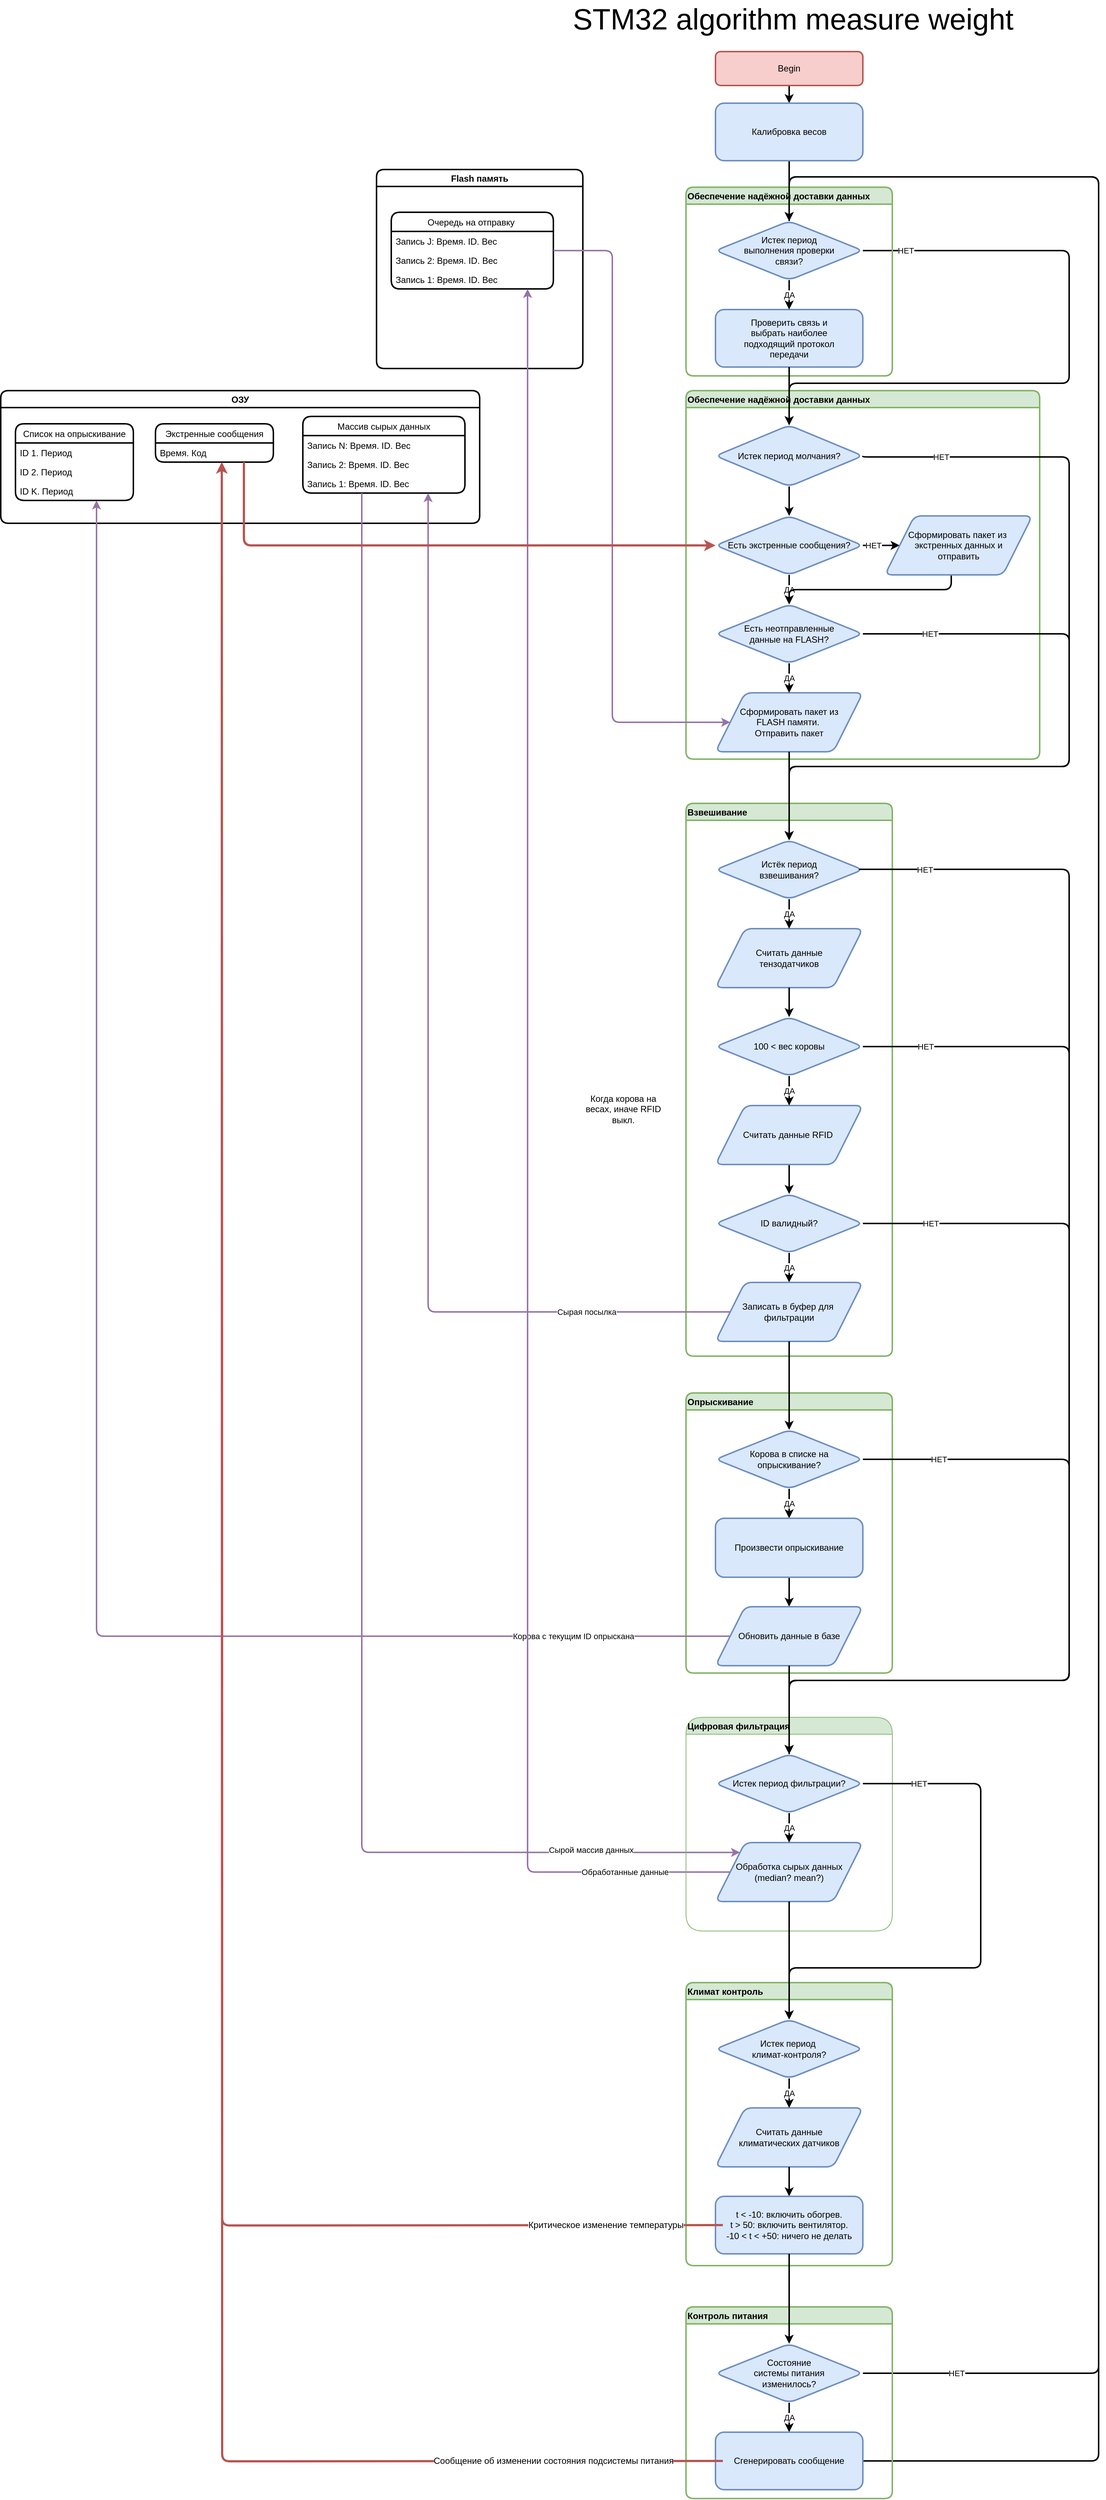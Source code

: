 <mxfile version="15.5.5" type="google"><diagram id="C5RBs43oDa-KdzZeNtuy" name="Page-1"><mxGraphModel dx="-2367" dy="1368" grid="1" gridSize="10" guides="1" tooltips="1" connect="1" arrows="1" fold="1" page="1" pageScale="1" pageWidth="827" pageHeight="1169" math="0" shadow="0"><root><mxCell id="WIyWlLk6GJQsqaUBKTNV-0"/><mxCell id="WIyWlLk6GJQsqaUBKTNV-1" parent="WIyWlLk6GJQsqaUBKTNV-0"/><mxCell id="AtLiAvNU-IKe78OLR2sj-0" value="НЕТ" style="edgeStyle=orthogonalEdgeStyle;orthogonalLoop=1;jettySize=auto;html=1;exitX=1;exitY=0.5;exitDx=0;exitDy=0;strokeWidth=2;entryX=0.5;entryY=0;entryDx=0;entryDy=0;" edge="1" parent="WIyWlLk6GJQsqaUBKTNV-1" source="AtLiAvNU-IKe78OLR2sj-6" target="AtLiAvNU-IKe78OLR2sj-43"><mxGeometry x="-0.872" relative="1" as="geometry"><Array as="points"><mxPoint x="6560" y="360"/><mxPoint x="6560" y="540"/><mxPoint x="6180" y="540"/></Array><mxPoint as="offset"/></mxGeometry></mxCell><mxCell id="AtLiAvNU-IKe78OLR2sj-1" value="STM32 algorithm measure weight" style="text;html=1;align=center;verticalAlign=middle;resizable=0;points=[];autosize=1;fontSize=40;strokeWidth=2;rounded=1;" vertex="1" parent="WIyWlLk6GJQsqaUBKTNV-1"><mxGeometry x="5880" y="20" width="610" height="50" as="geometry"/></mxCell><mxCell id="AtLiAvNU-IKe78OLR2sj-2" style="edgeStyle=orthogonalEdgeStyle;rounded=1;orthogonalLoop=1;jettySize=auto;html=1;strokeWidth=2;" edge="1" parent="WIyWlLk6GJQsqaUBKTNV-1" source="AtLiAvNU-IKe78OLR2sj-3" target="AtLiAvNU-IKe78OLR2sj-74"><mxGeometry relative="1" as="geometry"/></mxCell><mxCell id="AtLiAvNU-IKe78OLR2sj-3" value="Begin" style="whiteSpace=wrap;html=1;strokeWidth=2;fillColor=#f8cecc;strokeColor=#b85450;rounded=1;" vertex="1" parent="WIyWlLk6GJQsqaUBKTNV-1"><mxGeometry x="6080" y="90" width="200" height="46" as="geometry"/></mxCell><mxCell id="AtLiAvNU-IKe78OLR2sj-4" value="Обеспечение надёжной доставки данных" style="swimlane;rounded=1;strokeWidth=2;fillColor=#d5e8d4;strokeColor=#82b366;align=left;" vertex="1" parent="WIyWlLk6GJQsqaUBKTNV-1"><mxGeometry x="6040" y="274" width="280" height="256" as="geometry"/></mxCell><mxCell id="AtLiAvNU-IKe78OLR2sj-5" value="&lt;span&gt;Проверить связь и&lt;/span&gt;&lt;br&gt;&lt;span&gt;выбрать наиболее&lt;/span&gt;&lt;br&gt;&lt;span&gt;подходящий протокол&lt;/span&gt;&lt;br&gt;&lt;span&gt;передачи&lt;/span&gt;" style="whiteSpace=wrap;html=1;strokeWidth=2;fillColor=#dae8fc;strokeColor=#6c8ebf;rounded=1;" vertex="1" parent="AtLiAvNU-IKe78OLR2sj-4"><mxGeometry x="40" y="166" width="200" height="78" as="geometry"/></mxCell><mxCell id="AtLiAvNU-IKe78OLR2sj-6" value="Истек период &lt;br&gt;выполнения проверки &lt;br&gt;связи?" style="rhombus;whiteSpace=wrap;html=1;strokeWidth=2;fillColor=#dae8fc;strokeColor=#6c8ebf;rounded=1;" vertex="1" parent="AtLiAvNU-IKe78OLR2sj-4"><mxGeometry x="40" y="46" width="200" height="80" as="geometry"/></mxCell><mxCell id="AtLiAvNU-IKe78OLR2sj-7" value="ДА" style="edgeStyle=orthogonalEdgeStyle;orthogonalLoop=1;jettySize=auto;html=1;exitX=0.5;exitY=1;exitDx=0;exitDy=0;strokeWidth=2;" edge="1" parent="AtLiAvNU-IKe78OLR2sj-4" source="AtLiAvNU-IKe78OLR2sj-6" target="AtLiAvNU-IKe78OLR2sj-5"><mxGeometry relative="1" as="geometry"/></mxCell><mxCell id="AtLiAvNU-IKe78OLR2sj-8" value="Взвешивание" style="swimlane;rounded=1;strokeWidth=2;fillColor=#d5e8d4;strokeColor=#82b366;align=left;" vertex="1" parent="WIyWlLk6GJQsqaUBKTNV-1"><mxGeometry x="6040" y="1110" width="280" height="750" as="geometry"/></mxCell><mxCell id="AtLiAvNU-IKe78OLR2sj-9" value="Считать данные &lt;br&gt;тензодатчиков" style="shape=parallelogram;perimeter=parallelogramPerimeter;whiteSpace=wrap;html=1;strokeWidth=2;fillColor=#dae8fc;strokeColor=#6c8ebf;rounded=1;" vertex="1" parent="AtLiAvNU-IKe78OLR2sj-8"><mxGeometry x="40" y="170" width="200" height="80" as="geometry"/></mxCell><mxCell id="AtLiAvNU-IKe78OLR2sj-10" value="&lt;div&gt;100 &amp;lt; вес коровы&lt;br&gt;&lt;/div&gt;" style="rhombus;whiteSpace=wrap;html=1;strokeWidth=2;fillColor=#dae8fc;strokeColor=#6c8ebf;rounded=1;" vertex="1" parent="AtLiAvNU-IKe78OLR2sj-8"><mxGeometry x="40" y="290" width="200" height="80" as="geometry"/></mxCell><mxCell id="AtLiAvNU-IKe78OLR2sj-11" style="edgeStyle=orthogonalEdgeStyle;rounded=1;orthogonalLoop=1;jettySize=auto;html=1;exitX=0.5;exitY=1;exitDx=0;exitDy=0;strokeWidth=2;" edge="1" parent="AtLiAvNU-IKe78OLR2sj-8" source="AtLiAvNU-IKe78OLR2sj-12" target="AtLiAvNU-IKe78OLR2sj-17"><mxGeometry relative="1" as="geometry"/></mxCell><mxCell id="AtLiAvNU-IKe78OLR2sj-12" value="Считать данные RFID&amp;nbsp;" style="shape=parallelogram;perimeter=parallelogramPerimeter;whiteSpace=wrap;html=1;strokeWidth=2;fillColor=#dae8fc;strokeColor=#6c8ebf;rounded=1;" vertex="1" parent="AtLiAvNU-IKe78OLR2sj-8"><mxGeometry x="40" y="410" width="200" height="80" as="geometry"/></mxCell><mxCell id="AtLiAvNU-IKe78OLR2sj-13" style="edgeStyle=orthogonalEdgeStyle;orthogonalLoop=1;jettySize=auto;html=1;entryX=0.5;entryY=0;entryDx=0;entryDy=0;strokeWidth=2;" edge="1" parent="AtLiAvNU-IKe78OLR2sj-8" source="AtLiAvNU-IKe78OLR2sj-9" target="AtLiAvNU-IKe78OLR2sj-10"><mxGeometry relative="1" as="geometry"/></mxCell><mxCell id="AtLiAvNU-IKe78OLR2sj-14" value="ДА" style="edgeStyle=orthogonalEdgeStyle;orthogonalLoop=1;jettySize=auto;html=1;entryX=0.5;entryY=0;entryDx=0;entryDy=0;strokeWidth=2;" edge="1" parent="AtLiAvNU-IKe78OLR2sj-8" source="AtLiAvNU-IKe78OLR2sj-10" target="AtLiAvNU-IKe78OLR2sj-12"><mxGeometry relative="1" as="geometry"/></mxCell><mxCell id="AtLiAvNU-IKe78OLR2sj-15" value="ДА" style="edgeStyle=orthogonalEdgeStyle;rounded=1;orthogonalLoop=1;jettySize=auto;html=1;strokeWidth=2;" edge="1" parent="AtLiAvNU-IKe78OLR2sj-8" source="AtLiAvNU-IKe78OLR2sj-16" target="AtLiAvNU-IKe78OLR2sj-9"><mxGeometry relative="1" as="geometry"/></mxCell><mxCell id="AtLiAvNU-IKe78OLR2sj-16" value="Истёк период &lt;br&gt;взвешивания?" style="rhombus;whiteSpace=wrap;html=1;strokeWidth=2;fillColor=#dae8fc;strokeColor=#6c8ebf;rounded=1;" vertex="1" parent="AtLiAvNU-IKe78OLR2sj-8"><mxGeometry x="40" y="50" width="200" height="80" as="geometry"/></mxCell><mxCell id="AtLiAvNU-IKe78OLR2sj-17" value="&lt;div&gt;ID валидный?&lt;/div&gt;" style="rhombus;whiteSpace=wrap;html=1;strokeWidth=2;fillColor=#dae8fc;strokeColor=#6c8ebf;rounded=1;" vertex="1" parent="AtLiAvNU-IKe78OLR2sj-8"><mxGeometry x="40" y="530" width="200" height="79.97" as="geometry"/></mxCell><mxCell id="AtLiAvNU-IKe78OLR2sj-18" value="ДА" style="edgeStyle=orthogonalEdgeStyle;rounded=1;orthogonalLoop=1;jettySize=auto;html=1;strokeWidth=2;" edge="1" parent="AtLiAvNU-IKe78OLR2sj-8" source="AtLiAvNU-IKe78OLR2sj-17" target="AtLiAvNU-IKe78OLR2sj-19"><mxGeometry relative="1" as="geometry"><mxPoint x="140" y="650" as="targetPoint"/></mxGeometry></mxCell><mxCell id="AtLiAvNU-IKe78OLR2sj-19" value="Записать в буфер для&amp;nbsp;&lt;br&gt;фильтрации" style="shape=parallelogram;perimeter=parallelogramPerimeter;whiteSpace=wrap;html=1;strokeWidth=2;fillColor=#dae8fc;strokeColor=#6c8ebf;rounded=1;" vertex="1" parent="AtLiAvNU-IKe78OLR2sj-8"><mxGeometry x="40" y="650" width="200" height="80" as="geometry"/></mxCell><mxCell id="AtLiAvNU-IKe78OLR2sj-20" value="НЕТ" style="edgeStyle=orthogonalEdgeStyle;rounded=1;orthogonalLoop=1;jettySize=auto;html=1;strokeWidth=2;" edge="1" parent="WIyWlLk6GJQsqaUBKTNV-1" source="AtLiAvNU-IKe78OLR2sj-10" target="AtLiAvNU-IKe78OLR2sj-83"><mxGeometry x="-0.895" relative="1" as="geometry"><mxPoint x="6420" y="2300" as="targetPoint"/><Array as="points"><mxPoint x="6560" y="1440"/><mxPoint x="6560" y="2300"/><mxPoint x="6180" y="2300"/></Array><mxPoint as="offset"/></mxGeometry></mxCell><mxCell id="AtLiAvNU-IKe78OLR2sj-21" value="ОЗУ" style="swimlane;rounded=1;strokeWidth=2;" vertex="1" parent="WIyWlLk6GJQsqaUBKTNV-1"><mxGeometry x="5110" y="550" width="650" height="180" as="geometry"/></mxCell><mxCell id="AtLiAvNU-IKe78OLR2sj-22" value="Массив сырых данных" style="swimlane;fontStyle=0;childLayout=stackLayout;horizontal=1;startSize=26;horizontalStack=0;resizeParent=1;resizeParentMax=0;resizeLast=0;collapsible=1;marginBottom=0;rounded=1;strokeWidth=2;" vertex="1" parent="AtLiAvNU-IKe78OLR2sj-21"><mxGeometry x="410" y="35" width="220" height="104" as="geometry"/></mxCell><mxCell id="AtLiAvNU-IKe78OLR2sj-23" value="Запись N: Время. ID. Вес" style="text;strokeColor=none;fillColor=none;align=left;verticalAlign=top;spacingLeft=4;spacingRight=4;overflow=hidden;rotatable=0;points=[[0,0.5],[1,0.5]];portConstraint=eastwest;" vertex="1" parent="AtLiAvNU-IKe78OLR2sj-22"><mxGeometry y="26" width="220" height="26" as="geometry"/></mxCell><mxCell id="AtLiAvNU-IKe78OLR2sj-24" value="Запись 2: Время. ID. Вес" style="text;strokeColor=none;fillColor=none;align=left;verticalAlign=top;spacingLeft=4;spacingRight=4;overflow=hidden;rotatable=0;points=[[0,0.5],[1,0.5]];portConstraint=eastwest;" vertex="1" parent="AtLiAvNU-IKe78OLR2sj-22"><mxGeometry y="52" width="220" height="26" as="geometry"/></mxCell><mxCell id="AtLiAvNU-IKe78OLR2sj-25" value="Запись 1: Время. ID. Вес" style="text;strokeColor=none;fillColor=none;align=left;verticalAlign=top;spacingLeft=4;spacingRight=4;overflow=hidden;rotatable=0;points=[[0,0.5],[1,0.5]];portConstraint=eastwest;" vertex="1" parent="AtLiAvNU-IKe78OLR2sj-22"><mxGeometry y="78" width="220" height="26" as="geometry"/></mxCell><mxCell id="AtLiAvNU-IKe78OLR2sj-26" value="Список на опрыскивание" style="swimlane;fontStyle=0;childLayout=stackLayout;horizontal=1;startSize=26;horizontalStack=0;resizeParent=1;resizeParentMax=0;resizeLast=0;collapsible=1;marginBottom=0;rounded=1;strokeWidth=2;" vertex="1" parent="AtLiAvNU-IKe78OLR2sj-21"><mxGeometry x="20" y="45" width="160" height="104" as="geometry"/></mxCell><mxCell id="AtLiAvNU-IKe78OLR2sj-27" value="ID 1. Период" style="text;strokeColor=none;fillColor=none;align=left;verticalAlign=top;spacingLeft=4;spacingRight=4;overflow=hidden;rotatable=0;points=[[0,0.5],[1,0.5]];portConstraint=eastwest;" vertex="1" parent="AtLiAvNU-IKe78OLR2sj-26"><mxGeometry y="26" width="160" height="26" as="geometry"/></mxCell><mxCell id="AtLiAvNU-IKe78OLR2sj-28" value="ID 2. Период" style="text;strokeColor=none;fillColor=none;align=left;verticalAlign=top;spacingLeft=4;spacingRight=4;overflow=hidden;rotatable=0;points=[[0,0.5],[1,0.5]];portConstraint=eastwest;" vertex="1" parent="AtLiAvNU-IKe78OLR2sj-26"><mxGeometry y="52" width="160" height="26" as="geometry"/></mxCell><mxCell id="AtLiAvNU-IKe78OLR2sj-29" value="ID K. Период" style="text;strokeColor=none;fillColor=none;align=left;verticalAlign=top;spacingLeft=4;spacingRight=4;overflow=hidden;rotatable=0;points=[[0,0.5],[1,0.5]];portConstraint=eastwest;" vertex="1" parent="AtLiAvNU-IKe78OLR2sj-26"><mxGeometry y="78" width="160" height="26" as="geometry"/></mxCell><mxCell id="AtLiAvNU-IKe78OLR2sj-30" value="Экстренные сообщения" style="swimlane;fontStyle=0;childLayout=stackLayout;horizontal=1;startSize=26;horizontalStack=0;resizeParent=1;resizeParentMax=0;resizeLast=0;collapsible=1;marginBottom=0;rounded=1;strokeWidth=2;" vertex="1" parent="AtLiAvNU-IKe78OLR2sj-21"><mxGeometry x="210" y="45" width="160" height="52" as="geometry"/></mxCell><mxCell id="AtLiAvNU-IKe78OLR2sj-31" value="Время. Код" style="text;strokeColor=none;fillColor=none;align=left;verticalAlign=top;spacingLeft=4;spacingRight=4;overflow=hidden;rotatable=0;points=[[0,0.5],[1,0.5]];portConstraint=eastwest;" vertex="1" parent="AtLiAvNU-IKe78OLR2sj-30"><mxGeometry y="26" width="160" height="26" as="geometry"/></mxCell><mxCell id="AtLiAvNU-IKe78OLR2sj-32" value="НЕТ" style="edgeStyle=orthogonalEdgeStyle;rounded=1;orthogonalLoop=1;jettySize=auto;html=1;strokeWidth=2;exitX=0.974;exitY=0.494;exitDx=0;exitDy=0;exitPerimeter=0;" edge="1" parent="WIyWlLk6GJQsqaUBKTNV-1" source="AtLiAvNU-IKe78OLR2sj-16" target="AtLiAvNU-IKe78OLR2sj-83"><mxGeometry x="-0.904" relative="1" as="geometry"><mxPoint x="6350" y="2340" as="targetPoint"/><Array as="points"><mxPoint x="6560" y="1200"/><mxPoint x="6560" y="2300"/><mxPoint x="6180" y="2300"/></Array><mxPoint as="offset"/></mxGeometry></mxCell><mxCell id="AtLiAvNU-IKe78OLR2sj-33" value="Климат контроль" style="swimlane;rounded=1;strokeWidth=2;fillColor=#d5e8d4;strokeColor=#82b366;align=left;" vertex="1" parent="WIyWlLk6GJQsqaUBKTNV-1"><mxGeometry x="6040" y="2710" width="280" height="384" as="geometry"/></mxCell><mxCell id="AtLiAvNU-IKe78OLR2sj-34" value="Считать данные &lt;br&gt;климатических датчиков" style="shape=parallelogram;perimeter=parallelogramPerimeter;whiteSpace=wrap;html=1;strokeWidth=2;fillColor=#dae8fc;strokeColor=#6c8ebf;rounded=1;" vertex="1" parent="AtLiAvNU-IKe78OLR2sj-33"><mxGeometry x="40" y="170" width="200" height="80" as="geometry"/></mxCell><mxCell id="AtLiAvNU-IKe78OLR2sj-35" style="edgeStyle=orthogonalEdgeStyle;orthogonalLoop=1;jettySize=auto;html=1;entryX=0.5;entryY=0;entryDx=0;entryDy=0;strokeWidth=2;" edge="1" parent="AtLiAvNU-IKe78OLR2sj-33" source="AtLiAvNU-IKe78OLR2sj-34" target="AtLiAvNU-IKe78OLR2sj-38"><mxGeometry relative="1" as="geometry"><mxPoint x="140" y="290" as="targetPoint"/></mxGeometry></mxCell><mxCell id="AtLiAvNU-IKe78OLR2sj-36" value="ДА" style="edgeStyle=orthogonalEdgeStyle;rounded=1;orthogonalLoop=1;jettySize=auto;html=1;strokeWidth=2;" edge="1" parent="AtLiAvNU-IKe78OLR2sj-33" source="AtLiAvNU-IKe78OLR2sj-37" target="AtLiAvNU-IKe78OLR2sj-34"><mxGeometry relative="1" as="geometry"/></mxCell><mxCell id="AtLiAvNU-IKe78OLR2sj-37" value="Истек период&amp;nbsp;&lt;br&gt;климат-контроля?" style="rhombus;whiteSpace=wrap;html=1;strokeWidth=2;fillColor=#dae8fc;strokeColor=#6c8ebf;rounded=1;" vertex="1" parent="AtLiAvNU-IKe78OLR2sj-33"><mxGeometry x="40" y="50" width="200" height="80" as="geometry"/></mxCell><mxCell id="AtLiAvNU-IKe78OLR2sj-38" value="t &amp;lt; -10: включить обогрев.&lt;br&gt;t &amp;gt; 50: включить вентилятор.&lt;br&gt;-10 &amp;lt; t &amp;lt; +50: ничего не делать" style="whiteSpace=wrap;html=1;strokeWidth=2;fillColor=#dae8fc;strokeColor=#6c8ebf;rounded=1;" vertex="1" parent="AtLiAvNU-IKe78OLR2sj-33"><mxGeometry x="40" y="290" width="200" height="78" as="geometry"/></mxCell><mxCell id="AtLiAvNU-IKe78OLR2sj-39" value="НЕТ" style="edgeStyle=orthogonalEdgeStyle;rounded=1;orthogonalLoop=1;jettySize=auto;html=1;exitX=1;exitY=0.5;exitDx=0;exitDy=0;strokeWidth=2;" edge="1" parent="WIyWlLk6GJQsqaUBKTNV-1" source="AtLiAvNU-IKe78OLR2sj-17" target="AtLiAvNU-IKe78OLR2sj-83"><mxGeometry x="-0.867" relative="1" as="geometry"><mxPoint x="6110" y="2280" as="targetPoint"/><Array as="points"><mxPoint x="6560" y="1680"/><mxPoint x="6560" y="2300"/><mxPoint x="6180" y="2300"/></Array><mxPoint as="offset"/></mxGeometry></mxCell><mxCell id="AtLiAvNU-IKe78OLR2sj-40" value="НЕТ" style="edgeStyle=orthogonalEdgeStyle;rounded=1;orthogonalLoop=1;jettySize=auto;html=1;strokeWidth=2;exitX=1;exitY=0.5;exitDx=0;exitDy=0;" edge="1" parent="WIyWlLk6GJQsqaUBKTNV-1" source="AtLiAvNU-IKe78OLR2sj-91" target="AtLiAvNU-IKe78OLR2sj-6"><mxGeometry x="-0.933" relative="1" as="geometry"><mxPoint x="6180" y="1880" as="targetPoint"/><Array as="points"><mxPoint x="6600" y="3240"/><mxPoint x="6600" y="260"/><mxPoint x="6180" y="260"/></Array><mxPoint as="offset"/></mxGeometry></mxCell><mxCell id="AtLiAvNU-IKe78OLR2sj-41" value="Обеспечение надёжной доставки данных" style="swimlane;rounded=1;strokeWidth=2;fillColor=#d5e8d4;strokeColor=#82b366;align=left;" vertex="1" parent="WIyWlLk6GJQsqaUBKTNV-1"><mxGeometry x="6040" y="550" width="480" height="500" as="geometry"/></mxCell><mxCell id="AtLiAvNU-IKe78OLR2sj-42" style="edgeStyle=orthogonalEdgeStyle;rounded=1;orthogonalLoop=1;jettySize=auto;html=1;entryX=0.5;entryY=0;entryDx=0;entryDy=0;strokeWidth=2;" edge="1" parent="AtLiAvNU-IKe78OLR2sj-41" source="AtLiAvNU-IKe78OLR2sj-43" target="AtLiAvNU-IKe78OLR2sj-49"><mxGeometry relative="1" as="geometry"/></mxCell><mxCell id="AtLiAvNU-IKe78OLR2sj-43" value="Истек период молчания?" style="rhombus;whiteSpace=wrap;html=1;strokeWidth=2;fillColor=#dae8fc;strokeColor=#6c8ebf;rounded=1;" vertex="1" parent="AtLiAvNU-IKe78OLR2sj-41"><mxGeometry x="40" y="47" width="200" height="83" as="geometry"/></mxCell><mxCell id="AtLiAvNU-IKe78OLR2sj-44" value="Есть неотправленные &lt;br&gt;данные на FLASH?" style="rhombus;whiteSpace=wrap;html=1;strokeWidth=2;fillColor=#dae8fc;strokeColor=#6c8ebf;rounded=1;" vertex="1" parent="AtLiAvNU-IKe78OLR2sj-41"><mxGeometry x="40" y="290" width="200" height="80" as="geometry"/></mxCell><mxCell id="AtLiAvNU-IKe78OLR2sj-45" value="Сформировать пакет из &lt;br&gt;FLASH памяти.&amp;nbsp;&lt;br&gt;Отправить пакет" style="shape=parallelogram;perimeter=parallelogramPerimeter;whiteSpace=wrap;html=1;strokeWidth=2;fillColor=#dae8fc;strokeColor=#6c8ebf;rounded=1;" vertex="1" parent="AtLiAvNU-IKe78OLR2sj-41"><mxGeometry x="40" y="410" width="200" height="80" as="geometry"/></mxCell><mxCell id="AtLiAvNU-IKe78OLR2sj-46" value="ДА" style="edgeStyle=orthogonalEdgeStyle;rounded=1;orthogonalLoop=1;jettySize=auto;html=1;entryX=0.5;entryY=0;entryDx=0;entryDy=0;strokeWidth=2;" edge="1" parent="AtLiAvNU-IKe78OLR2sj-41" source="AtLiAvNU-IKe78OLR2sj-44" target="AtLiAvNU-IKe78OLR2sj-45"><mxGeometry relative="1" as="geometry"/></mxCell><mxCell id="AtLiAvNU-IKe78OLR2sj-47" value="ДА" style="edgeStyle=orthogonalEdgeStyle;rounded=1;orthogonalLoop=1;jettySize=auto;html=1;entryX=0.5;entryY=0;entryDx=0;entryDy=0;strokeWidth=2;" edge="1" parent="AtLiAvNU-IKe78OLR2sj-41" source="AtLiAvNU-IKe78OLR2sj-49" target="AtLiAvNU-IKe78OLR2sj-44"><mxGeometry relative="1" as="geometry"/></mxCell><mxCell id="AtLiAvNU-IKe78OLR2sj-48" value="НЕТ" style="edgeStyle=orthogonalEdgeStyle;rounded=1;orthogonalLoop=1;jettySize=auto;html=1;strokeWidth=2;" edge="1" parent="AtLiAvNU-IKe78OLR2sj-41" source="AtLiAvNU-IKe78OLR2sj-49" target="AtLiAvNU-IKe78OLR2sj-51"><mxGeometry x="-0.25" relative="1" as="geometry"><mxPoint as="offset"/></mxGeometry></mxCell><mxCell id="AtLiAvNU-IKe78OLR2sj-49" value="Есть экстренные сообщения?" style="rhombus;whiteSpace=wrap;html=1;strokeWidth=2;fillColor=#dae8fc;strokeColor=#6c8ebf;rounded=1;" vertex="1" parent="AtLiAvNU-IKe78OLR2sj-41"><mxGeometry x="40" y="170" width="200" height="80" as="geometry"/></mxCell><mxCell id="AtLiAvNU-IKe78OLR2sj-50" style="edgeStyle=orthogonalEdgeStyle;rounded=1;orthogonalLoop=1;jettySize=auto;html=1;strokeWidth=2;" edge="1" parent="AtLiAvNU-IKe78OLR2sj-41" source="AtLiAvNU-IKe78OLR2sj-51" target="AtLiAvNU-IKe78OLR2sj-44"><mxGeometry relative="1" as="geometry"><Array as="points"><mxPoint x="360" y="270"/><mxPoint x="140" y="270"/></Array></mxGeometry></mxCell><mxCell id="AtLiAvNU-IKe78OLR2sj-51" value="Сформировать пакет из&amp;nbsp;&lt;br&gt;экстренных данных и&lt;br&gt;отправить" style="shape=parallelogram;perimeter=parallelogramPerimeter;whiteSpace=wrap;html=1;strokeWidth=2;fillColor=#dae8fc;strokeColor=#6c8ebf;rounded=1;" vertex="1" parent="AtLiAvNU-IKe78OLR2sj-41"><mxGeometry x="270" y="170" width="200" height="80" as="geometry"/></mxCell><mxCell id="AtLiAvNU-IKe78OLR2sj-52" style="edgeStyle=orthogonalEdgeStyle;orthogonalLoop=1;jettySize=auto;html=1;exitX=0.5;exitY=1;exitDx=0;exitDy=0;strokeWidth=2;" edge="1" parent="WIyWlLk6GJQsqaUBKTNV-1" source="AtLiAvNU-IKe78OLR2sj-5" target="AtLiAvNU-IKe78OLR2sj-43"><mxGeometry relative="1" as="geometry"><mxPoint x="6420" y="464" as="sourcePoint"/><mxPoint x="6180" y="600" as="targetPoint"/></mxGeometry></mxCell><mxCell id="AtLiAvNU-IKe78OLR2sj-53" value="" style="edgeStyle=orthogonalEdgeStyle;rounded=1;orthogonalLoop=1;jettySize=auto;html=1;strokeWidth=2;endArrow=none;exitX=1;exitY=0.5;exitDx=0;exitDy=0;" edge="1" parent="WIyWlLk6GJQsqaUBKTNV-1" source="AtLiAvNU-IKe78OLR2sj-92" target="AtLiAvNU-IKe78OLR2sj-6"><mxGeometry relative="1" as="geometry"><mxPoint x="6600" y="3450" as="sourcePoint"/><mxPoint x="6180" y="320" as="targetPoint"/><Array as="points"><mxPoint x="6600" y="3359"/><mxPoint x="6600" y="260"/><mxPoint x="6180" y="260"/></Array></mxGeometry></mxCell><mxCell id="AtLiAvNU-IKe78OLR2sj-54" value="НЕТ" style="edgeStyle=orthogonalEdgeStyle;rounded=1;orthogonalLoop=1;jettySize=auto;html=1;strokeWidth=2;exitX=1;exitY=0.5;exitDx=0;exitDy=0;" edge="1" parent="WIyWlLk6GJQsqaUBKTNV-1" source="AtLiAvNU-IKe78OLR2sj-43" target="AtLiAvNU-IKe78OLR2sj-16"><mxGeometry x="-0.819" relative="1" as="geometry"><mxPoint x="6280" y="760" as="sourcePoint"/><Array as="points"><mxPoint x="6280" y="640"/><mxPoint x="6560" y="640"/><mxPoint x="6560" y="1060"/><mxPoint x="6180" y="1060"/></Array><mxPoint as="offset"/></mxGeometry></mxCell><mxCell id="AtLiAvNU-IKe78OLR2sj-55" style="edgeStyle=orthogonalEdgeStyle;rounded=1;orthogonalLoop=1;jettySize=auto;html=1;strokeWidth=2;" edge="1" parent="WIyWlLk6GJQsqaUBKTNV-1" source="AtLiAvNU-IKe78OLR2sj-45" target="AtLiAvNU-IKe78OLR2sj-16"><mxGeometry relative="1" as="geometry"/></mxCell><mxCell id="AtLiAvNU-IKe78OLR2sj-56" value="Опрыскивание" style="swimlane;rounded=1;strokeWidth=2;fillColor=#d5e8d4;strokeColor=#82b366;align=left;" vertex="1" parent="WIyWlLk6GJQsqaUBKTNV-1"><mxGeometry x="6040" y="1910" width="280" height="380" as="geometry"/></mxCell><mxCell id="AtLiAvNU-IKe78OLR2sj-57" value="ДА" style="edgeStyle=orthogonalEdgeStyle;rounded=1;orthogonalLoop=1;jettySize=auto;html=1;strokeWidth=2;" edge="1" parent="AtLiAvNU-IKe78OLR2sj-56" source="AtLiAvNU-IKe78OLR2sj-58" target="AtLiAvNU-IKe78OLR2sj-60"><mxGeometry relative="1" as="geometry"><mxPoint x="140" y="170" as="targetPoint"/></mxGeometry></mxCell><mxCell id="AtLiAvNU-IKe78OLR2sj-58" value="Корова в списке на &lt;br&gt;опрыскивание?" style="rhombus;whiteSpace=wrap;html=1;strokeWidth=2;fillColor=#dae8fc;strokeColor=#6c8ebf;rounded=1;" vertex="1" parent="AtLiAvNU-IKe78OLR2sj-56"><mxGeometry x="40" y="50" width="200" height="80" as="geometry"/></mxCell><mxCell id="AtLiAvNU-IKe78OLR2sj-59" style="edgeStyle=orthogonalEdgeStyle;rounded=1;orthogonalLoop=1;jettySize=auto;html=1;strokeWidth=2;" edge="1" parent="AtLiAvNU-IKe78OLR2sj-56" source="AtLiAvNU-IKe78OLR2sj-60" target="AtLiAvNU-IKe78OLR2sj-61"><mxGeometry relative="1" as="geometry"/></mxCell><mxCell id="AtLiAvNU-IKe78OLR2sj-60" value="Произвести опрыскивание" style="whiteSpace=wrap;html=1;strokeWidth=2;fillColor=#dae8fc;strokeColor=#6c8ebf;rounded=1;" vertex="1" parent="AtLiAvNU-IKe78OLR2sj-56"><mxGeometry x="40" y="170" width="200" height="80" as="geometry"/></mxCell><mxCell id="AtLiAvNU-IKe78OLR2sj-61" value="Обновить данные в базе" style="shape=parallelogram;perimeter=parallelogramPerimeter;whiteSpace=wrap;html=1;strokeWidth=2;fillColor=#dae8fc;strokeColor=#6c8ebf;rounded=1;" vertex="1" parent="AtLiAvNU-IKe78OLR2sj-56"><mxGeometry x="40" y="290" width="200" height="80" as="geometry"/></mxCell><mxCell id="AtLiAvNU-IKe78OLR2sj-62" style="edgeStyle=orthogonalEdgeStyle;rounded=1;orthogonalLoop=1;jettySize=auto;html=1;strokeWidth=2;fillColor=#e1d5e7;strokeColor=#9673a6;" edge="1" parent="WIyWlLk6GJQsqaUBKTNV-1" source="AtLiAvNU-IKe78OLR2sj-61" target="AtLiAvNU-IKe78OLR2sj-26"><mxGeometry relative="1" as="geometry"><Array as="points"><mxPoint x="5240" y="2240"/></Array></mxGeometry></mxCell><mxCell id="AtLiAvNU-IKe78OLR2sj-63" value="Корова с текущим ID опрыскана" style="edgeLabel;html=1;align=center;verticalAlign=middle;resizable=0;points=[];" vertex="1" connectable="0" parent="AtLiAvNU-IKe78OLR2sj-62"><mxGeometry x="-0.852" y="-3" relative="1" as="geometry"><mxPoint x="-36" y="3" as="offset"/></mxGeometry></mxCell><mxCell id="AtLiAvNU-IKe78OLR2sj-64" style="edgeStyle=orthogonalEdgeStyle;rounded=1;orthogonalLoop=1;jettySize=auto;html=1;strokeWidth=2;" edge="1" parent="WIyWlLk6GJQsqaUBKTNV-1" source="AtLiAvNU-IKe78OLR2sj-61" target="AtLiAvNU-IKe78OLR2sj-83"><mxGeometry relative="1" as="geometry"><mxPoint x="6150" y="2300" as="targetPoint"/></mxGeometry></mxCell><mxCell id="AtLiAvNU-IKe78OLR2sj-65" value="Flash память" style="swimlane;rounded=1;strokeWidth=2;" vertex="1" parent="WIyWlLk6GJQsqaUBKTNV-1"><mxGeometry x="5620" y="250" width="280" height="270" as="geometry"/></mxCell><mxCell id="AtLiAvNU-IKe78OLR2sj-66" value="Очередь на отправку " style="swimlane;fontStyle=0;childLayout=stackLayout;horizontal=1;startSize=26;horizontalStack=0;resizeParent=1;resizeParentMax=0;resizeLast=0;collapsible=1;marginBottom=0;rounded=1;strokeWidth=2;" vertex="1" parent="AtLiAvNU-IKe78OLR2sj-65"><mxGeometry x="20" y="58" width="220" height="104" as="geometry"/></mxCell><mxCell id="AtLiAvNU-IKe78OLR2sj-67" value="Запись J: Время. ID. Вес" style="text;strokeColor=none;fillColor=none;align=left;verticalAlign=top;spacingLeft=4;spacingRight=4;overflow=hidden;rotatable=0;points=[[0,0.5],[1,0.5]];portConstraint=eastwest;" vertex="1" parent="AtLiAvNU-IKe78OLR2sj-66"><mxGeometry y="26" width="220" height="26" as="geometry"/></mxCell><mxCell id="AtLiAvNU-IKe78OLR2sj-68" value="Запись 2: Время. ID. Вес" style="text;strokeColor=none;fillColor=none;align=left;verticalAlign=top;spacingLeft=4;spacingRight=4;overflow=hidden;rotatable=0;points=[[0,0.5],[1,0.5]];portConstraint=eastwest;" vertex="1" parent="AtLiAvNU-IKe78OLR2sj-66"><mxGeometry y="52" width="220" height="26" as="geometry"/></mxCell><mxCell id="AtLiAvNU-IKe78OLR2sj-69" value="Запись 1: Время. ID. Вес" style="text;strokeColor=none;fillColor=none;align=left;verticalAlign=top;spacingLeft=4;spacingRight=4;overflow=hidden;rotatable=0;points=[[0,0.5],[1,0.5]];portConstraint=eastwest;" vertex="1" parent="AtLiAvNU-IKe78OLR2sj-66"><mxGeometry y="78" width="220" height="26" as="geometry"/></mxCell><mxCell id="AtLiAvNU-IKe78OLR2sj-70" value="НЕТ" style="edgeStyle=orthogonalEdgeStyle;rounded=1;orthogonalLoop=1;jettySize=auto;html=1;entryX=0.5;entryY=0;entryDx=0;entryDy=0;strokeWidth=2;exitX=1;exitY=0.5;exitDx=0;exitDy=0;" edge="1" parent="WIyWlLk6GJQsqaUBKTNV-1" source="AtLiAvNU-IKe78OLR2sj-44" target="AtLiAvNU-IKe78OLR2sj-16"><mxGeometry x="-0.806" relative="1" as="geometry"><Array as="points"><mxPoint x="6560" y="880"/><mxPoint x="6560" y="1060"/><mxPoint x="6180" y="1060"/></Array><mxPoint x="6400" y="1040" as="sourcePoint"/><mxPoint as="offset"/></mxGeometry></mxCell><mxCell id="AtLiAvNU-IKe78OLR2sj-71" style="edgeStyle=orthogonalEdgeStyle;rounded=1;orthogonalLoop=1;jettySize=auto;html=1;strokeWidth=2;" edge="1" parent="WIyWlLk6GJQsqaUBKTNV-1" source="AtLiAvNU-IKe78OLR2sj-19" target="AtLiAvNU-IKe78OLR2sj-58"><mxGeometry relative="1" as="geometry"><mxPoint x="6180" y="1800" as="sourcePoint"/></mxGeometry></mxCell><mxCell id="AtLiAvNU-IKe78OLR2sj-72" value="Когда корова на весах, иначе RFID выкл." style="text;html=1;strokeColor=none;fillColor=none;align=center;verticalAlign=middle;whiteSpace=wrap;rounded=0;" vertex="1" parent="WIyWlLk6GJQsqaUBKTNV-1"><mxGeometry x="5900" y="1500" width="110" height="50" as="geometry"/></mxCell><mxCell id="AtLiAvNU-IKe78OLR2sj-73" style="edgeStyle=orthogonalEdgeStyle;rounded=1;orthogonalLoop=1;jettySize=auto;html=1;strokeWidth=2;" edge="1" parent="WIyWlLk6GJQsqaUBKTNV-1" source="AtLiAvNU-IKe78OLR2sj-74" target="AtLiAvNU-IKe78OLR2sj-6"><mxGeometry relative="1" as="geometry"/></mxCell><mxCell id="AtLiAvNU-IKe78OLR2sj-74" value="Калибровка весов" style="whiteSpace=wrap;html=1;strokeWidth=2;fillColor=#dae8fc;strokeColor=#6c8ebf;rounded=1;" vertex="1" parent="WIyWlLk6GJQsqaUBKTNV-1"><mxGeometry x="6080" y="160" width="200" height="78" as="geometry"/></mxCell><mxCell id="AtLiAvNU-IKe78OLR2sj-75" style="edgeStyle=orthogonalEdgeStyle;rounded=1;orthogonalLoop=1;jettySize=auto;html=1;strokeWidth=2;fillColor=#e1d5e7;strokeColor=#9673a6;" edge="1" parent="WIyWlLk6GJQsqaUBKTNV-1" source="AtLiAvNU-IKe78OLR2sj-19" target="AtLiAvNU-IKe78OLR2sj-22"><mxGeometry relative="1" as="geometry"><mxPoint x="5660" y="704.444" as="targetPoint"/><Array as="points"><mxPoint x="5690" y="1800"/></Array></mxGeometry></mxCell><mxCell id="AtLiAvNU-IKe78OLR2sj-76" value="Сырая посылка" style="edgeLabel;html=1;align=center;verticalAlign=middle;resizable=0;points=[];" vertex="1" connectable="0" parent="AtLiAvNU-IKe78OLR2sj-75"><mxGeometry x="-0.745" y="3" relative="1" as="geometry"><mxPoint x="-1" y="-3" as="offset"/></mxGeometry></mxCell><mxCell id="AtLiAvNU-IKe78OLR2sj-77" style="edgeStyle=orthogonalEdgeStyle;rounded=1;orthogonalLoop=1;jettySize=auto;html=1;strokeWidth=2;entryX=0;entryY=0;entryDx=0;entryDy=0;fillColor=#e1d5e7;strokeColor=#9673a6;" edge="1" parent="WIyWlLk6GJQsqaUBKTNV-1" source="AtLiAvNU-IKe78OLR2sj-22" target="AtLiAvNU-IKe78OLR2sj-81"><mxGeometry relative="1" as="geometry"><Array as="points"><mxPoint x="5600" y="2533"/></Array></mxGeometry></mxCell><mxCell id="AtLiAvNU-IKe78OLR2sj-78" value="Сырой массив данных" style="edgeLabel;html=1;align=center;verticalAlign=middle;resizable=0;points=[];" vertex="1" connectable="0" parent="AtLiAvNU-IKe78OLR2sj-77"><mxGeometry x="0.829" y="4" relative="1" as="geometry"><mxPoint x="-1" as="offset"/></mxGeometry></mxCell><mxCell id="AtLiAvNU-IKe78OLR2sj-79" value="Обработанные данные" style="edgeStyle=orthogonalEdgeStyle;rounded=1;orthogonalLoop=1;jettySize=auto;html=1;exitX=0;exitY=0.5;exitDx=0;exitDy=0;strokeWidth=2;fillColor=#e1d5e7;strokeColor=#9673a6;" edge="1" parent="WIyWlLk6GJQsqaUBKTNV-1" source="AtLiAvNU-IKe78OLR2sj-81" target="AtLiAvNU-IKe78OLR2sj-66"><mxGeometry x="-0.882" relative="1" as="geometry"><mxPoint x="5840" y="470" as="targetPoint"/><Array as="points"><mxPoint x="5825" y="2560"/></Array><mxPoint as="offset"/></mxGeometry></mxCell><mxCell id="AtLiAvNU-IKe78OLR2sj-80" value="Цифровая фильтрация" style="swimlane;fillColor=#d5e8d4;strokeColor=#82b366;rounded=1;arcSize=41;align=left;" vertex="1" parent="WIyWlLk6GJQsqaUBKTNV-1"><mxGeometry x="6040" y="2350" width="280" height="290" as="geometry"/></mxCell><mxCell id="AtLiAvNU-IKe78OLR2sj-81" value="Обработка сырых данных &lt;br&gt;(median? mean?)" style="shape=parallelogram;perimeter=parallelogramPerimeter;whiteSpace=wrap;html=1;strokeWidth=2;fillColor=#dae8fc;strokeColor=#6c8ebf;rounded=1;" vertex="1" parent="AtLiAvNU-IKe78OLR2sj-80"><mxGeometry x="40" y="170" width="200" height="80" as="geometry"/></mxCell><mxCell id="AtLiAvNU-IKe78OLR2sj-82" value="ДА" style="edgeStyle=orthogonalEdgeStyle;rounded=1;orthogonalLoop=1;jettySize=auto;html=1;strokeWidth=2;" edge="1" parent="AtLiAvNU-IKe78OLR2sj-80" source="AtLiAvNU-IKe78OLR2sj-83" target="AtLiAvNU-IKe78OLR2sj-81"><mxGeometry relative="1" as="geometry"/></mxCell><mxCell id="AtLiAvNU-IKe78OLR2sj-83" value="Истек период фильтрации?" style="rhombus;whiteSpace=wrap;html=1;strokeWidth=2;fillColor=#dae8fc;strokeColor=#6c8ebf;rounded=1;" vertex="1" parent="AtLiAvNU-IKe78OLR2sj-80"><mxGeometry x="40" y="50" width="200" height="79.97" as="geometry"/></mxCell><mxCell id="AtLiAvNU-IKe78OLR2sj-84" value="НЕТ" style="edgeStyle=orthogonalEdgeStyle;rounded=1;orthogonalLoop=1;jettySize=auto;html=1;strokeWidth=2;endArrow=none;entryX=0.5;entryY=0;entryDx=0;entryDy=0;" edge="1" parent="WIyWlLk6GJQsqaUBKTNV-1" source="AtLiAvNU-IKe78OLR2sj-58" target="AtLiAvNU-IKe78OLR2sj-83"><mxGeometry x="-0.806" relative="1" as="geometry"><Array as="points"><mxPoint x="6560" y="2000"/><mxPoint x="6560" y="2300"/><mxPoint x="6180" y="2300"/></Array><mxPoint as="offset"/><mxPoint x="6280" y="1960" as="sourcePoint"/><mxPoint x="6180" y="2340" as="targetPoint"/></mxGeometry></mxCell><mxCell id="AtLiAvNU-IKe78OLR2sj-85" value="НЕТ" style="edgeStyle=orthogonalEdgeStyle;rounded=1;orthogonalLoop=1;jettySize=auto;html=1;strokeWidth=2;entryX=0.5;entryY=0;entryDx=0;entryDy=0;" edge="1" parent="WIyWlLk6GJQsqaUBKTNV-1" source="AtLiAvNU-IKe78OLR2sj-83" target="AtLiAvNU-IKe78OLR2sj-37"><mxGeometry x="-0.795" relative="1" as="geometry"><mxPoint x="6440" y="2530" as="targetPoint"/><Array as="points"><mxPoint x="6440" y="2440"/><mxPoint x="6440" y="2690"/><mxPoint x="6180" y="2690"/></Array><mxPoint as="offset"/></mxGeometry></mxCell><mxCell id="AtLiAvNU-IKe78OLR2sj-86" style="edgeStyle=orthogonalEdgeStyle;rounded=1;orthogonalLoop=1;jettySize=auto;html=1;strokeWidth=2;" edge="1" parent="WIyWlLk6GJQsqaUBKTNV-1" source="AtLiAvNU-IKe78OLR2sj-81" target="AtLiAvNU-IKe78OLR2sj-37"><mxGeometry relative="1" as="geometry"/></mxCell><mxCell id="AtLiAvNU-IKe78OLR2sj-87" style="edgeStyle=orthogonalEdgeStyle;rounded=1;orthogonalLoop=1;jettySize=auto;html=1;entryX=0;entryY=0.5;entryDx=0;entryDy=0;strokeWidth=2;fillColor=#e1d5e7;strokeColor=#9673a6;" edge="1" parent="WIyWlLk6GJQsqaUBKTNV-1" source="AtLiAvNU-IKe78OLR2sj-66" target="AtLiAvNU-IKe78OLR2sj-45"><mxGeometry relative="1" as="geometry"><Array as="points"><mxPoint x="5940" y="360"/><mxPoint x="5940" y="1000"/></Array></mxGeometry></mxCell><mxCell id="AtLiAvNU-IKe78OLR2sj-88" value="Критическое изменение температуры" style="edgeStyle=orthogonalEdgeStyle;rounded=1;orthogonalLoop=1;jettySize=auto;html=1;strokeWidth=3;fillColor=#f8cecc;strokeColor=#b85450;fontSize=12;" edge="1" parent="WIyWlLk6GJQsqaUBKTNV-1"><mxGeometry x="-0.896" relative="1" as="geometry"><mxPoint x="6090" y="3039.0" as="sourcePoint"/><mxPoint x="5410" y="647" as="targetPoint"/><mxPoint as="offset"/></mxGeometry></mxCell><mxCell id="AtLiAvNU-IKe78OLR2sj-89" value="Контроль питания" style="swimlane;rounded=1;strokeWidth=2;fillColor=#d5e8d4;strokeColor=#82b366;align=left;" vertex="1" parent="WIyWlLk6GJQsqaUBKTNV-1"><mxGeometry x="6040" y="3150" width="280" height="260" as="geometry"/></mxCell><mxCell id="AtLiAvNU-IKe78OLR2sj-90" value="ДА" style="edgeStyle=orthogonalEdgeStyle;rounded=1;orthogonalLoop=1;jettySize=auto;html=1;strokeWidth=2;" edge="1" parent="AtLiAvNU-IKe78OLR2sj-89" source="AtLiAvNU-IKe78OLR2sj-91" target="AtLiAvNU-IKe78OLR2sj-92"><mxGeometry relative="1" as="geometry"><mxPoint x="140" y="170" as="targetPoint"/></mxGeometry></mxCell><mxCell id="AtLiAvNU-IKe78OLR2sj-91" value="Состояние &lt;br&gt;системы питания&lt;br&gt;изменилось?" style="rhombus;whiteSpace=wrap;html=1;strokeWidth=2;fillColor=#dae8fc;strokeColor=#6c8ebf;rounded=1;" vertex="1" parent="AtLiAvNU-IKe78OLR2sj-89"><mxGeometry x="40" y="50" width="200" height="80" as="geometry"/></mxCell><mxCell id="AtLiAvNU-IKe78OLR2sj-92" value="Сгенерировать сообщение" style="whiteSpace=wrap;html=1;strokeWidth=2;fillColor=#dae8fc;strokeColor=#6c8ebf;rounded=1;" vertex="1" parent="AtLiAvNU-IKe78OLR2sj-89"><mxGeometry x="40" y="170" width="200" height="78" as="geometry"/></mxCell><mxCell id="AtLiAvNU-IKe78OLR2sj-93" style="edgeStyle=orthogonalEdgeStyle;rounded=1;orthogonalLoop=1;jettySize=auto;html=1;exitX=0.5;exitY=1;exitDx=0;exitDy=0;strokeWidth=2;" edge="1" parent="WIyWlLk6GJQsqaUBKTNV-1" source="AtLiAvNU-IKe78OLR2sj-38" target="AtLiAvNU-IKe78OLR2sj-91"><mxGeometry relative="1" as="geometry"/></mxCell><mxCell id="AtLiAvNU-IKe78OLR2sj-94" value="Сообщение об изменении состояния подсистемы питания" style="edgeStyle=orthogonalEdgeStyle;rounded=1;orthogonalLoop=1;jettySize=auto;html=1;entryX=0.5;entryY=1;entryDx=0;entryDy=0;strokeWidth=3;fillColor=#f8cecc;strokeColor=#b85450;fontSize=12;" edge="1" parent="WIyWlLk6GJQsqaUBKTNV-1"><mxGeometry x="-0.864" relative="1" as="geometry"><mxPoint x="6090" y="3359.0" as="sourcePoint"/><mxPoint x="5410" y="647" as="targetPoint"/><mxPoint as="offset"/></mxGeometry></mxCell><mxCell id="AtLiAvNU-IKe78OLR2sj-95" style="edgeStyle=orthogonalEdgeStyle;rounded=1;orthogonalLoop=1;jettySize=auto;html=1;exitX=0.75;exitY=1;exitDx=0;exitDy=0;entryX=0;entryY=0.5;entryDx=0;entryDy=0;fontSize=12;strokeWidth=3;fillColor=#f8cecc;strokeColor=#b85450;" edge="1" parent="WIyWlLk6GJQsqaUBKTNV-1" source="AtLiAvNU-IKe78OLR2sj-30" target="AtLiAvNU-IKe78OLR2sj-49"><mxGeometry relative="1" as="geometry"/></mxCell></root></mxGraphModel></diagram></mxfile>